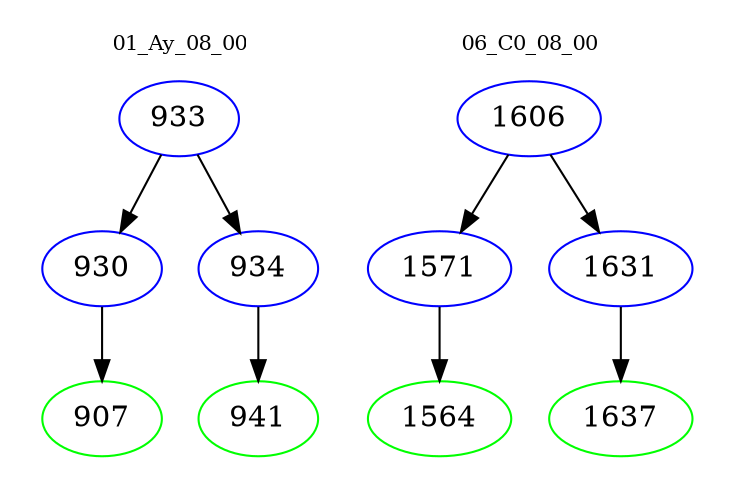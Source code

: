 digraph{
subgraph cluster_0 {
color = white
label = "01_Ay_08_00";
fontsize=10;
T0_933 [label="933", color="blue"]
T0_933 -> T0_930 [color="black"]
T0_930 [label="930", color="blue"]
T0_930 -> T0_907 [color="black"]
T0_907 [label="907", color="green"]
T0_933 -> T0_934 [color="black"]
T0_934 [label="934", color="blue"]
T0_934 -> T0_941 [color="black"]
T0_941 [label="941", color="green"]
}
subgraph cluster_1 {
color = white
label = "06_C0_08_00";
fontsize=10;
T1_1606 [label="1606", color="blue"]
T1_1606 -> T1_1571 [color="black"]
T1_1571 [label="1571", color="blue"]
T1_1571 -> T1_1564 [color="black"]
T1_1564 [label="1564", color="green"]
T1_1606 -> T1_1631 [color="black"]
T1_1631 [label="1631", color="blue"]
T1_1631 -> T1_1637 [color="black"]
T1_1637 [label="1637", color="green"]
}
}
